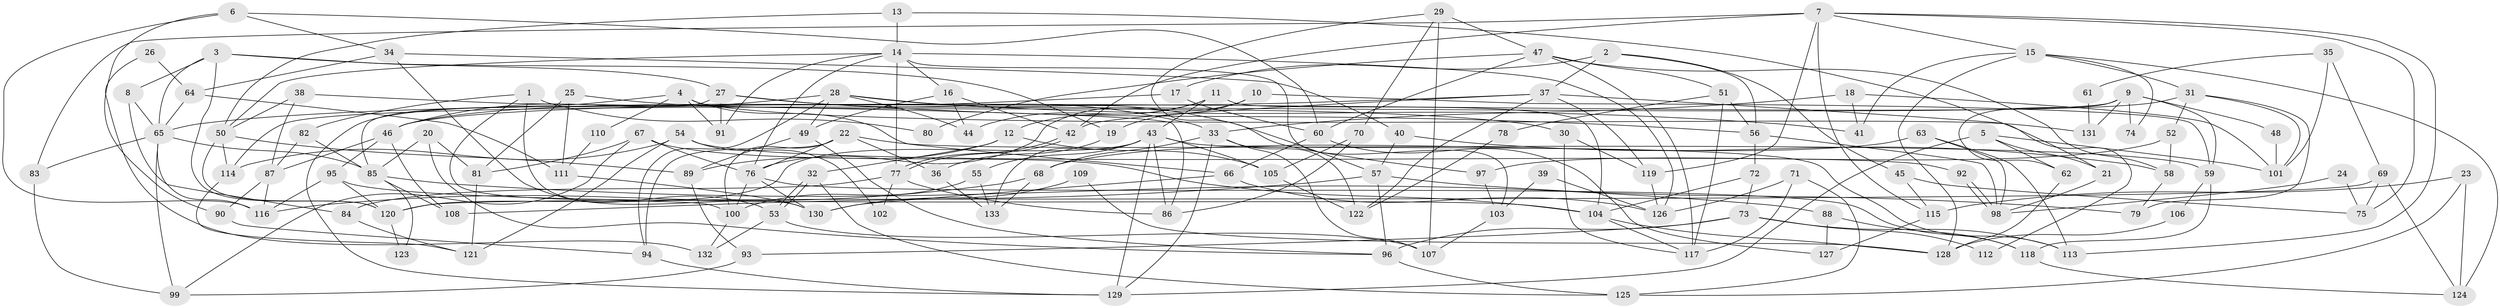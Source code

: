 // Generated by graph-tools (version 1.1) at 2025/50/03/09/25 03:50:11]
// undirected, 133 vertices, 266 edges
graph export_dot {
graph [start="1"]
  node [color=gray90,style=filled];
  1;
  2;
  3;
  4;
  5;
  6;
  7;
  8;
  9;
  10;
  11;
  12;
  13;
  14;
  15;
  16;
  17;
  18;
  19;
  20;
  21;
  22;
  23;
  24;
  25;
  26;
  27;
  28;
  29;
  30;
  31;
  32;
  33;
  34;
  35;
  36;
  37;
  38;
  39;
  40;
  41;
  42;
  43;
  44;
  45;
  46;
  47;
  48;
  49;
  50;
  51;
  52;
  53;
  54;
  55;
  56;
  57;
  58;
  59;
  60;
  61;
  62;
  63;
  64;
  65;
  66;
  67;
  68;
  69;
  70;
  71;
  72;
  73;
  74;
  75;
  76;
  77;
  78;
  79;
  80;
  81;
  82;
  83;
  84;
  85;
  86;
  87;
  88;
  89;
  90;
  91;
  92;
  93;
  94;
  95;
  96;
  97;
  98;
  99;
  100;
  101;
  102;
  103;
  104;
  105;
  106;
  107;
  108;
  109;
  110;
  111;
  112;
  113;
  114;
  115;
  116;
  117;
  118;
  119;
  120;
  121;
  122;
  123;
  124;
  125;
  126;
  127;
  128;
  129;
  130;
  131;
  132;
  133;
  1 -- 82;
  1 -- 130;
  1 -- 80;
  1 -- 100;
  2 -- 56;
  2 -- 17;
  2 -- 37;
  2 -- 45;
  3 -- 27;
  3 -- 65;
  3 -- 8;
  3 -- 19;
  3 -- 120;
  4 -- 66;
  4 -- 129;
  4 -- 91;
  4 -- 110;
  4 -- 131;
  5 -- 129;
  5 -- 21;
  5 -- 62;
  5 -- 101;
  6 -- 116;
  6 -- 90;
  6 -- 34;
  6 -- 60;
  7 -- 15;
  7 -- 113;
  7 -- 42;
  7 -- 75;
  7 -- 83;
  7 -- 115;
  7 -- 119;
  8 -- 65;
  8 -- 84;
  9 -- 62;
  9 -- 59;
  9 -- 48;
  9 -- 74;
  9 -- 114;
  9 -- 131;
  10 -- 19;
  10 -- 76;
  10 -- 59;
  11 -- 44;
  11 -- 43;
  11 -- 12;
  11 -- 104;
  12 -- 89;
  12 -- 32;
  12 -- 105;
  13 -- 14;
  13 -- 50;
  13 -- 21;
  14 -- 76;
  14 -- 50;
  14 -- 16;
  14 -- 77;
  14 -- 91;
  14 -- 103;
  14 -- 126;
  15 -- 124;
  15 -- 41;
  15 -- 31;
  15 -- 74;
  15 -- 128;
  16 -- 42;
  16 -- 44;
  16 -- 49;
  17 -- 46;
  17 -- 60;
  18 -- 101;
  18 -- 33;
  18 -- 41;
  19 -- 36;
  20 -- 85;
  20 -- 96;
  20 -- 81;
  21 -- 98;
  22 -- 100;
  22 -- 59;
  22 -- 36;
  22 -- 76;
  22 -- 94;
  23 -- 125;
  23 -- 124;
  23 -- 115;
  24 -- 75;
  24 -- 98;
  25 -- 111;
  25 -- 30;
  25 -- 81;
  26 -- 132;
  26 -- 64;
  27 -- 91;
  27 -- 33;
  27 -- 56;
  27 -- 85;
  28 -- 97;
  28 -- 46;
  28 -- 41;
  28 -- 44;
  28 -- 49;
  28 -- 94;
  29 -- 47;
  29 -- 70;
  29 -- 57;
  29 -- 107;
  30 -- 119;
  30 -- 117;
  31 -- 46;
  31 -- 52;
  31 -- 79;
  31 -- 101;
  32 -- 53;
  32 -- 53;
  32 -- 125;
  33 -- 129;
  33 -- 122;
  33 -- 68;
  33 -- 107;
  34 -- 53;
  34 -- 40;
  34 -- 64;
  35 -- 101;
  35 -- 69;
  35 -- 61;
  36 -- 133;
  37 -- 42;
  37 -- 65;
  37 -- 112;
  37 -- 119;
  37 -- 122;
  38 -- 87;
  38 -- 86;
  38 -- 50;
  39 -- 103;
  39 -- 126;
  40 -- 57;
  40 -- 58;
  42 -- 77;
  42 -- 77;
  43 -- 113;
  43 -- 120;
  43 -- 55;
  43 -- 86;
  43 -- 105;
  43 -- 129;
  43 -- 133;
  45 -- 115;
  45 -- 75;
  46 -- 95;
  46 -- 108;
  46 -- 87;
  47 -- 117;
  47 -- 58;
  47 -- 51;
  47 -- 60;
  47 -- 80;
  48 -- 101;
  49 -- 89;
  49 -- 96;
  50 -- 114;
  50 -- 89;
  50 -- 120;
  51 -- 117;
  51 -- 56;
  51 -- 78;
  52 -- 58;
  52 -- 97;
  53 -- 107;
  53 -- 132;
  54 -- 121;
  54 -- 114;
  54 -- 92;
  54 -- 102;
  55 -- 133;
  55 -- 100;
  56 -- 72;
  56 -- 98;
  57 -- 96;
  57 -- 79;
  57 -- 108;
  58 -- 79;
  59 -- 118;
  59 -- 106;
  60 -- 66;
  60 -- 127;
  61 -- 131;
  62 -- 128;
  63 -- 98;
  63 -- 68;
  63 -- 113;
  64 -- 65;
  64 -- 111;
  65 -- 83;
  65 -- 85;
  65 -- 99;
  65 -- 116;
  66 -- 126;
  66 -- 130;
  67 -- 81;
  67 -- 76;
  67 -- 99;
  67 -- 104;
  68 -- 116;
  68 -- 133;
  69 -- 75;
  69 -- 120;
  69 -- 124;
  70 -- 86;
  70 -- 105;
  71 -- 126;
  71 -- 125;
  71 -- 117;
  72 -- 104;
  72 -- 73;
  73 -- 93;
  73 -- 96;
  73 -- 112;
  73 -- 113;
  76 -- 100;
  76 -- 118;
  76 -- 130;
  77 -- 84;
  77 -- 86;
  77 -- 102;
  78 -- 122;
  81 -- 121;
  82 -- 85;
  82 -- 87;
  83 -- 99;
  84 -- 121;
  85 -- 88;
  85 -- 108;
  85 -- 123;
  87 -- 116;
  87 -- 90;
  88 -- 127;
  88 -- 118;
  89 -- 93;
  90 -- 94;
  92 -- 98;
  92 -- 98;
  93 -- 99;
  94 -- 129;
  95 -- 104;
  95 -- 120;
  95 -- 116;
  96 -- 125;
  97 -- 103;
  100 -- 132;
  103 -- 107;
  104 -- 117;
  104 -- 128;
  105 -- 122;
  106 -- 128;
  109 -- 130;
  109 -- 128;
  110 -- 111;
  111 -- 130;
  114 -- 121;
  115 -- 127;
  118 -- 124;
  119 -- 126;
  120 -- 123;
}
